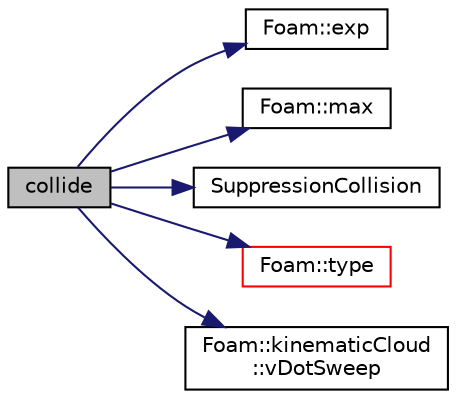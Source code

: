 digraph "collide"
{
  bgcolor="transparent";
  edge [fontname="Helvetica",fontsize="10",labelfontname="Helvetica",labelfontsize="10"];
  node [fontname="Helvetica",fontsize="10",shape=record];
  rankdir="LR";
  Node8 [label="collide",height=0.2,width=0.4,color="black", fillcolor="grey75", style="filled", fontcolor="black"];
  Node8 -> Node9 [color="midnightblue",fontsize="10",style="solid",fontname="Helvetica"];
  Node9 [label="Foam::exp",height=0.2,width=0.4,color="black",URL="$a21851.html#a12bca6c677fcf0977532179c3cb9bb89"];
  Node8 -> Node10 [color="midnightblue",fontsize="10",style="solid",fontname="Helvetica"];
  Node10 [label="Foam::max",height=0.2,width=0.4,color="black",URL="$a21851.html#ac993e906cf2774ae77e666bc24e81733"];
  Node8 -> Node11 [color="midnightblue",fontsize="10",style="solid",fontname="Helvetica"];
  Node11 [label="SuppressionCollision",height=0.2,width=0.4,color="black",URL="$a25481.html#a04290dbbdd96206b3653d56ebb74280a",tooltip="Construct from dictionary. "];
  Node8 -> Node12 [color="midnightblue",fontsize="10",style="solid",fontname="Helvetica"];
  Node12 [label="Foam::type",height=0.2,width=0.4,color="red",URL="$a21851.html#aec48583af672626378f501eb9fc32cd1",tooltip="Return the file type: DIRECTORY or FILE. "];
  Node8 -> Node18 [color="midnightblue",fontsize="10",style="solid",fontname="Helvetica"];
  Node18 [label="Foam::kinematicCloud\l::vDotSweep",height=0.2,width=0.4,color="black",URL="$a24865.html#a39dfa75834c6573b1907271dc83a4e50",tooltip="Volume swept rate of parcels per cell. "];
}
